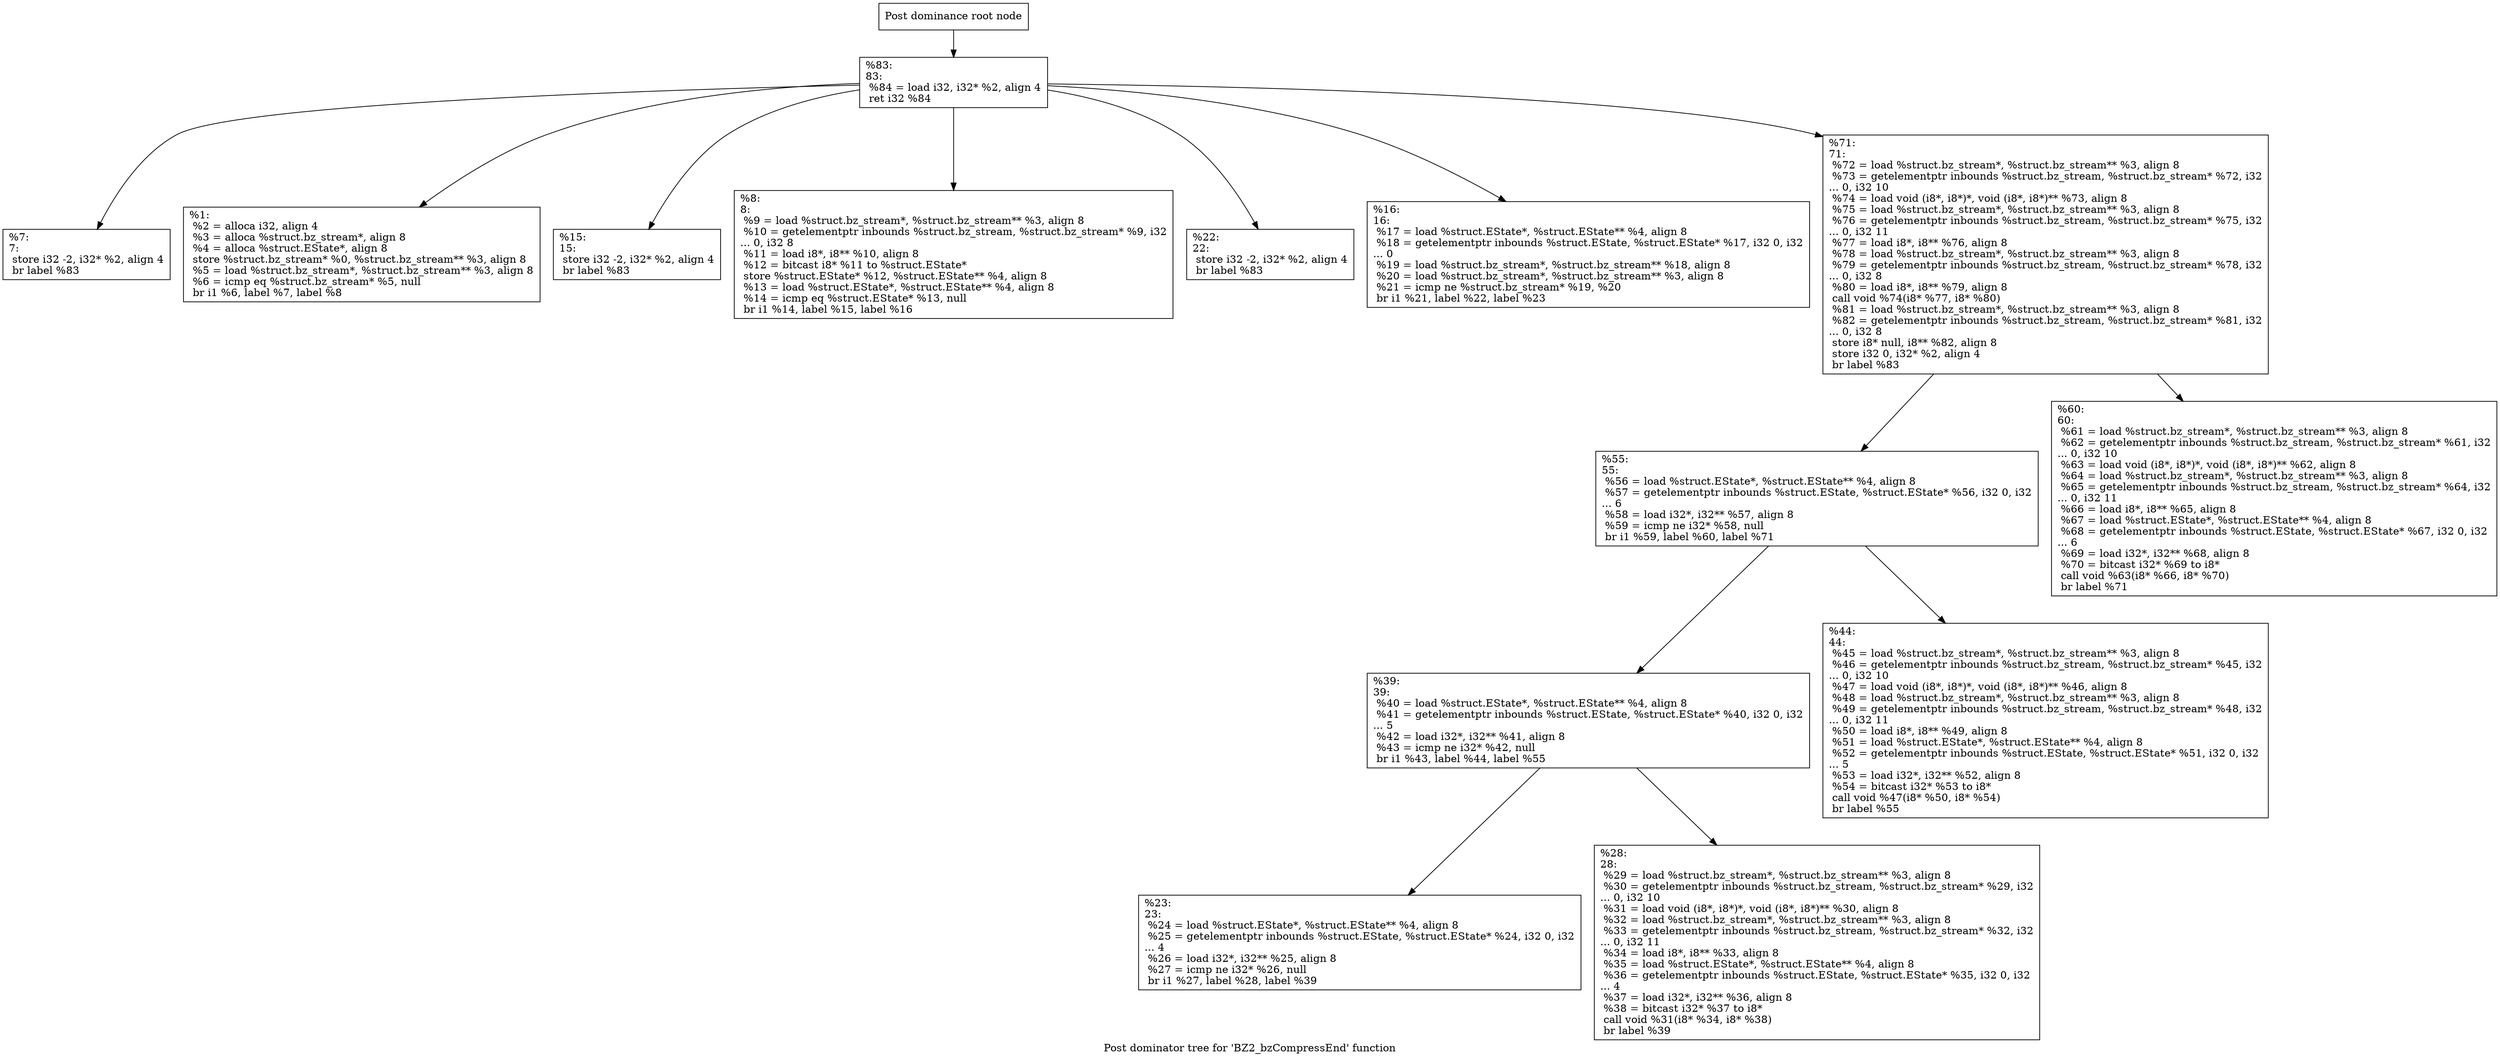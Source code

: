 digraph "Post dominator tree for 'BZ2_bzCompressEnd' function" {
	label="Post dominator tree for 'BZ2_bzCompressEnd' function";

	Node0x161bc70 [shape=record,label="{Post dominance root node}"];
	Node0x161bc70 -> Node0x161c270;
	Node0x161c270 [shape=record,label="{%83:\l83:                                               \l  %84 = load i32, i32* %2, align 4\l  ret i32 %84\l}"];
	Node0x161c270 -> Node0x15e3ab0;
	Node0x161c270 -> Node0x15e6b70;
	Node0x161c270 -> Node0x135ae70;
	Node0x161c270 -> Node0x1539a50;
	Node0x161c270 -> Node0x1513e00;
	Node0x161c270 -> Node0x14e8540;
	Node0x161c270 -> Node0x154f960;
	Node0x15e3ab0 [shape=record,label="{%7:\l7:                                                \l  store i32 -2, i32* %2, align 4\l  br label %83\l}"];
	Node0x15e6b70 [shape=record,label="{%1:\l  %2 = alloca i32, align 4\l  %3 = alloca %struct.bz_stream*, align 8\l  %4 = alloca %struct.EState*, align 8\l  store %struct.bz_stream* %0, %struct.bz_stream** %3, align 8\l  %5 = load %struct.bz_stream*, %struct.bz_stream** %3, align 8\l  %6 = icmp eq %struct.bz_stream* %5, null\l  br i1 %6, label %7, label %8\l}"];
	Node0x135ae70 [shape=record,label="{%15:\l15:                                               \l  store i32 -2, i32* %2, align 4\l  br label %83\l}"];
	Node0x1539a50 [shape=record,label="{%8:\l8:                                                \l  %9 = load %struct.bz_stream*, %struct.bz_stream** %3, align 8\l  %10 = getelementptr inbounds %struct.bz_stream, %struct.bz_stream* %9, i32\l... 0, i32 8\l  %11 = load i8*, i8** %10, align 8\l  %12 = bitcast i8* %11 to %struct.EState*\l  store %struct.EState* %12, %struct.EState** %4, align 8\l  %13 = load %struct.EState*, %struct.EState** %4, align 8\l  %14 = icmp eq %struct.EState* %13, null\l  br i1 %14, label %15, label %16\l}"];
	Node0x1513e00 [shape=record,label="{%22:\l22:                                               \l  store i32 -2, i32* %2, align 4\l  br label %83\l}"];
	Node0x14e8540 [shape=record,label="{%16:\l16:                                               \l  %17 = load %struct.EState*, %struct.EState** %4, align 8\l  %18 = getelementptr inbounds %struct.EState, %struct.EState* %17, i32 0, i32\l... 0\l  %19 = load %struct.bz_stream*, %struct.bz_stream** %18, align 8\l  %20 = load %struct.bz_stream*, %struct.bz_stream** %3, align 8\l  %21 = icmp ne %struct.bz_stream* %19, %20\l  br i1 %21, label %22, label %23\l}"];
	Node0x154f960 [shape=record,label="{%71:\l71:                                               \l  %72 = load %struct.bz_stream*, %struct.bz_stream** %3, align 8\l  %73 = getelementptr inbounds %struct.bz_stream, %struct.bz_stream* %72, i32\l... 0, i32 10\l  %74 = load void (i8*, i8*)*, void (i8*, i8*)** %73, align 8\l  %75 = load %struct.bz_stream*, %struct.bz_stream** %3, align 8\l  %76 = getelementptr inbounds %struct.bz_stream, %struct.bz_stream* %75, i32\l... 0, i32 11\l  %77 = load i8*, i8** %76, align 8\l  %78 = load %struct.bz_stream*, %struct.bz_stream** %3, align 8\l  %79 = getelementptr inbounds %struct.bz_stream, %struct.bz_stream* %78, i32\l... 0, i32 8\l  %80 = load i8*, i8** %79, align 8\l  call void %74(i8* %77, i8* %80)\l  %81 = load %struct.bz_stream*, %struct.bz_stream** %3, align 8\l  %82 = getelementptr inbounds %struct.bz_stream, %struct.bz_stream* %81, i32\l... 0, i32 8\l  store i8* null, i8** %82, align 8\l  store i32 0, i32* %2, align 4\l  br label %83\l}"];
	Node0x154f960 -> Node0x155a770;
	Node0x154f960 -> Node0x155a620;
	Node0x155a770 [shape=record,label="{%55:\l55:                                               \l  %56 = load %struct.EState*, %struct.EState** %4, align 8\l  %57 = getelementptr inbounds %struct.EState, %struct.EState* %56, i32 0, i32\l... 6\l  %58 = load i32*, i32** %57, align 8\l  %59 = icmp ne i32* %58, null\l  br i1 %59, label %60, label %71\l}"];
	Node0x155a770 -> Node0x1452a30;
	Node0x155a770 -> Node0x12a65e0;
	Node0x1452a30 [shape=record,label="{%39:\l39:                                               \l  %40 = load %struct.EState*, %struct.EState** %4, align 8\l  %41 = getelementptr inbounds %struct.EState, %struct.EState* %40, i32 0, i32\l... 5\l  %42 = load i32*, i32** %41, align 8\l  %43 = icmp ne i32* %42, null\l  br i1 %43, label %44, label %55\l}"];
	Node0x1452a30 -> Node0x12fa320;
	Node0x1452a30 -> Node0x14b5800;
	Node0x12fa320 [shape=record,label="{%23:\l23:                                               \l  %24 = load %struct.EState*, %struct.EState** %4, align 8\l  %25 = getelementptr inbounds %struct.EState, %struct.EState* %24, i32 0, i32\l... 4\l  %26 = load i32*, i32** %25, align 8\l  %27 = icmp ne i32* %26, null\l  br i1 %27, label %28, label %39\l}"];
	Node0x14b5800 [shape=record,label="{%28:\l28:                                               \l  %29 = load %struct.bz_stream*, %struct.bz_stream** %3, align 8\l  %30 = getelementptr inbounds %struct.bz_stream, %struct.bz_stream* %29, i32\l... 0, i32 10\l  %31 = load void (i8*, i8*)*, void (i8*, i8*)** %30, align 8\l  %32 = load %struct.bz_stream*, %struct.bz_stream** %3, align 8\l  %33 = getelementptr inbounds %struct.bz_stream, %struct.bz_stream* %32, i32\l... 0, i32 11\l  %34 = load i8*, i8** %33, align 8\l  %35 = load %struct.EState*, %struct.EState** %4, align 8\l  %36 = getelementptr inbounds %struct.EState, %struct.EState* %35, i32 0, i32\l... 4\l  %37 = load i32*, i32** %36, align 8\l  %38 = bitcast i32* %37 to i8*\l  call void %31(i8* %34, i8* %38)\l  br label %39\l}"];
	Node0x12a65e0 [shape=record,label="{%44:\l44:                                               \l  %45 = load %struct.bz_stream*, %struct.bz_stream** %3, align 8\l  %46 = getelementptr inbounds %struct.bz_stream, %struct.bz_stream* %45, i32\l... 0, i32 10\l  %47 = load void (i8*, i8*)*, void (i8*, i8*)** %46, align 8\l  %48 = load %struct.bz_stream*, %struct.bz_stream** %3, align 8\l  %49 = getelementptr inbounds %struct.bz_stream, %struct.bz_stream* %48, i32\l... 0, i32 11\l  %50 = load i8*, i8** %49, align 8\l  %51 = load %struct.EState*, %struct.EState** %4, align 8\l  %52 = getelementptr inbounds %struct.EState, %struct.EState* %51, i32 0, i32\l... 5\l  %53 = load i32*, i32** %52, align 8\l  %54 = bitcast i32* %53 to i8*\l  call void %47(i8* %50, i8* %54)\l  br label %55\l}"];
	Node0x155a620 [shape=record,label="{%60:\l60:                                               \l  %61 = load %struct.bz_stream*, %struct.bz_stream** %3, align 8\l  %62 = getelementptr inbounds %struct.bz_stream, %struct.bz_stream* %61, i32\l... 0, i32 10\l  %63 = load void (i8*, i8*)*, void (i8*, i8*)** %62, align 8\l  %64 = load %struct.bz_stream*, %struct.bz_stream** %3, align 8\l  %65 = getelementptr inbounds %struct.bz_stream, %struct.bz_stream* %64, i32\l... 0, i32 11\l  %66 = load i8*, i8** %65, align 8\l  %67 = load %struct.EState*, %struct.EState** %4, align 8\l  %68 = getelementptr inbounds %struct.EState, %struct.EState* %67, i32 0, i32\l... 6\l  %69 = load i32*, i32** %68, align 8\l  %70 = bitcast i32* %69 to i8*\l  call void %63(i8* %66, i8* %70)\l  br label %71\l}"];
}
